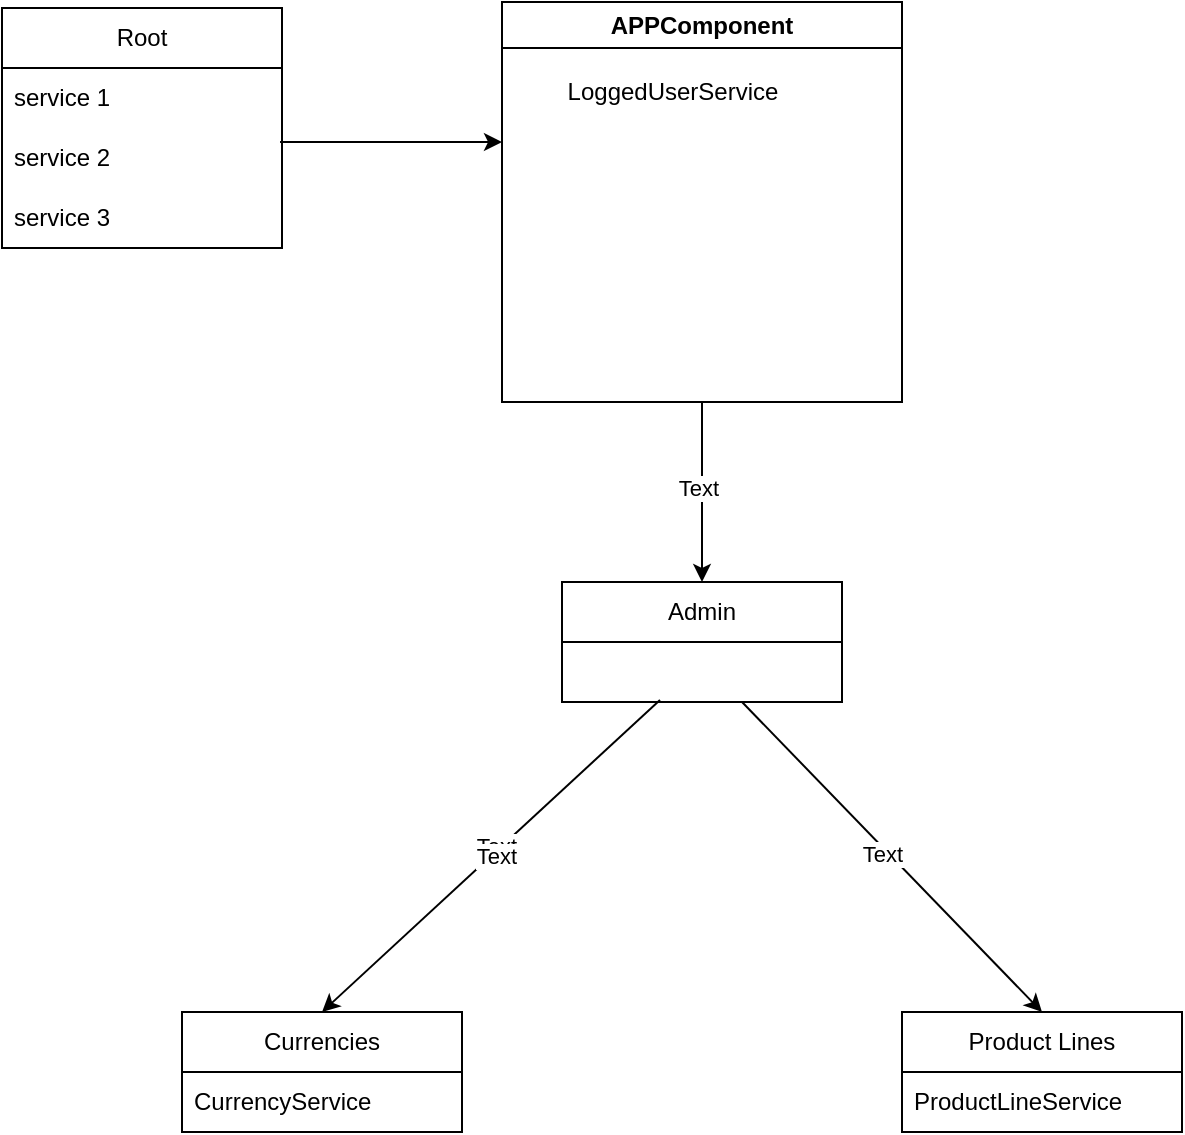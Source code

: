 <mxfile version="24.0.5" type="github">
  <diagram name="Page-1" id="ftleL3E5d8iT9v2814lQ">
    <mxGraphModel dx="1434" dy="746" grid="1" gridSize="10" guides="1" tooltips="1" connect="1" arrows="1" fold="1" page="1" pageScale="1" pageWidth="827" pageHeight="1169" math="0" shadow="0">
      <root>
        <mxCell id="0" />
        <mxCell id="1" parent="0" />
        <mxCell id="A8VF_vR-F4wRZl5MtNpI-2" value="APPComponent" style="swimlane;whiteSpace=wrap;html=1;" parent="1" vertex="1">
          <mxGeometry x="310" y="20" width="200" height="200" as="geometry" />
        </mxCell>
        <mxCell id="jgYdg9mZlZhUqq8kQOLG-2" value="LoggedUserService" style="text;html=1;align=center;verticalAlign=middle;resizable=0;points=[];autosize=1;strokeColor=none;fillColor=none;" vertex="1" parent="A8VF_vR-F4wRZl5MtNpI-2">
          <mxGeometry x="20" y="30" width="130" height="30" as="geometry" />
        </mxCell>
        <mxCell id="A8VF_vR-F4wRZl5MtNpI-3" value="Currencies" style="swimlane;fontStyle=0;childLayout=stackLayout;horizontal=1;startSize=30;horizontalStack=0;resizeParent=1;resizeParentMax=0;resizeLast=0;collapsible=1;marginBottom=0;whiteSpace=wrap;html=1;" parent="1" vertex="1">
          <mxGeometry x="150" y="525" width="140" height="60" as="geometry" />
        </mxCell>
        <mxCell id="A8VF_vR-F4wRZl5MtNpI-4" value="CurrencyService" style="text;strokeColor=none;fillColor=none;align=left;verticalAlign=middle;spacingLeft=4;spacingRight=4;overflow=hidden;points=[[0,0.5],[1,0.5]];portConstraint=eastwest;rotatable=0;whiteSpace=wrap;html=1;" parent="A8VF_vR-F4wRZl5MtNpI-3" vertex="1">
          <mxGeometry y="30" width="140" height="30" as="geometry" />
        </mxCell>
        <mxCell id="A8VF_vR-F4wRZl5MtNpI-7" value="Admin" style="swimlane;fontStyle=0;childLayout=stackLayout;horizontal=1;startSize=30;horizontalStack=0;resizeParent=1;resizeParentMax=0;resizeLast=0;collapsible=1;marginBottom=0;whiteSpace=wrap;html=1;" parent="1" vertex="1">
          <mxGeometry x="340" y="310" width="140" height="60" as="geometry" />
        </mxCell>
        <mxCell id="A8VF_vR-F4wRZl5MtNpI-11" value="Product Lines" style="swimlane;fontStyle=0;childLayout=stackLayout;horizontal=1;startSize=30;horizontalStack=0;resizeParent=1;resizeParentMax=0;resizeLast=0;collapsible=1;marginBottom=0;whiteSpace=wrap;html=1;" parent="1" vertex="1">
          <mxGeometry x="510" y="525" width="140" height="60" as="geometry" />
        </mxCell>
        <mxCell id="A8VF_vR-F4wRZl5MtNpI-12" value="ProductLineService" style="text;strokeColor=none;fillColor=none;align=left;verticalAlign=middle;spacingLeft=4;spacingRight=4;overflow=hidden;points=[[0,0.5],[1,0.5]];portConstraint=eastwest;rotatable=0;whiteSpace=wrap;html=1;" parent="A8VF_vR-F4wRZl5MtNpI-11" vertex="1">
          <mxGeometry y="30" width="140" height="30" as="geometry" />
        </mxCell>
        <mxCell id="A8VF_vR-F4wRZl5MtNpI-16" value="" style="endArrow=classic;html=1;rounded=0;exitX=0.5;exitY=1;exitDx=0;exitDy=0;entryX=0.5;entryY=0;entryDx=0;entryDy=0;" parent="1" source="A8VF_vR-F4wRZl5MtNpI-2" target="A8VF_vR-F4wRZl5MtNpI-7" edge="1">
          <mxGeometry width="50" height="50" relative="1" as="geometry">
            <mxPoint x="390" y="410" as="sourcePoint" />
            <mxPoint x="440" y="360" as="targetPoint" />
          </mxGeometry>
        </mxCell>
        <mxCell id="A8VF_vR-F4wRZl5MtNpI-17" value="Text" style="edgeLabel;html=1;align=center;verticalAlign=middle;resizable=0;points=[];" parent="A8VF_vR-F4wRZl5MtNpI-16" vertex="1" connectable="0">
          <mxGeometry x="-0.044" y="-2" relative="1" as="geometry">
            <mxPoint as="offset" />
          </mxGeometry>
        </mxCell>
        <mxCell id="A8VF_vR-F4wRZl5MtNpI-18" value="" style="endArrow=classic;html=1;rounded=0;exitX=0.35;exitY=0.967;exitDx=0;exitDy=0;entryX=0.5;entryY=0;entryDx=0;entryDy=0;exitPerimeter=0;" parent="1" target="A8VF_vR-F4wRZl5MtNpI-3" edge="1">
          <mxGeometry width="50" height="50" relative="1" as="geometry">
            <mxPoint x="389" y="369.01" as="sourcePoint" />
            <mxPoint x="219.5" y="520" as="targetPoint" />
          </mxGeometry>
        </mxCell>
        <mxCell id="A8VF_vR-F4wRZl5MtNpI-19" value="Text" style="edgeLabel;html=1;align=center;verticalAlign=middle;resizable=0;points=[];" parent="A8VF_vR-F4wRZl5MtNpI-18" vertex="1" connectable="0">
          <mxGeometry x="-0.044" y="-2" relative="1" as="geometry">
            <mxPoint as="offset" />
          </mxGeometry>
        </mxCell>
        <mxCell id="A8VF_vR-F4wRZl5MtNpI-20" value="Text" style="edgeLabel;html=1;align=center;verticalAlign=middle;resizable=0;points=[];" parent="A8VF_vR-F4wRZl5MtNpI-18" vertex="1" connectable="0">
          <mxGeometry x="-0.02" y="2" relative="1" as="geometry">
            <mxPoint x="-1" as="offset" />
          </mxGeometry>
        </mxCell>
        <mxCell id="A8VF_vR-F4wRZl5MtNpI-21" value="" style="endArrow=classic;html=1;rounded=0;entryX=0.5;entryY=0;entryDx=0;entryDy=0;exitX=0.643;exitY=1;exitDx=0;exitDy=0;exitPerimeter=0;" parent="1" target="A8VF_vR-F4wRZl5MtNpI-11" edge="1">
          <mxGeometry width="50" height="50" relative="1" as="geometry">
            <mxPoint x="430.02" y="370" as="sourcePoint" />
            <mxPoint x="230" y="535" as="targetPoint" />
          </mxGeometry>
        </mxCell>
        <mxCell id="A8VF_vR-F4wRZl5MtNpI-22" value="Text" style="edgeLabel;html=1;align=center;verticalAlign=middle;resizable=0;points=[];" parent="A8VF_vR-F4wRZl5MtNpI-21" vertex="1" connectable="0">
          <mxGeometry x="-0.044" y="-2" relative="1" as="geometry">
            <mxPoint as="offset" />
          </mxGeometry>
        </mxCell>
        <mxCell id="jgYdg9mZlZhUqq8kQOLG-5" value="Root" style="swimlane;fontStyle=0;childLayout=stackLayout;horizontal=1;startSize=30;horizontalStack=0;resizeParent=1;resizeParentMax=0;resizeLast=0;collapsible=1;marginBottom=0;whiteSpace=wrap;html=1;" vertex="1" parent="1">
          <mxGeometry x="60" y="23" width="140" height="120" as="geometry" />
        </mxCell>
        <mxCell id="jgYdg9mZlZhUqq8kQOLG-6" value="service 1" style="text;strokeColor=none;fillColor=none;align=left;verticalAlign=middle;spacingLeft=4;spacingRight=4;overflow=hidden;points=[[0,0.5],[1,0.5]];portConstraint=eastwest;rotatable=0;whiteSpace=wrap;html=1;" vertex="1" parent="jgYdg9mZlZhUqq8kQOLG-5">
          <mxGeometry y="30" width="140" height="30" as="geometry" />
        </mxCell>
        <mxCell id="jgYdg9mZlZhUqq8kQOLG-7" value="&lt;div&gt;service 2&lt;/div&gt;" style="text;strokeColor=none;fillColor=none;align=left;verticalAlign=middle;spacingLeft=4;spacingRight=4;overflow=hidden;points=[[0,0.5],[1,0.5]];portConstraint=eastwest;rotatable=0;whiteSpace=wrap;html=1;" vertex="1" parent="jgYdg9mZlZhUqq8kQOLG-5">
          <mxGeometry y="60" width="140" height="30" as="geometry" />
        </mxCell>
        <mxCell id="jgYdg9mZlZhUqq8kQOLG-8" value="service 3" style="text;strokeColor=none;fillColor=none;align=left;verticalAlign=middle;spacingLeft=4;spacingRight=4;overflow=hidden;points=[[0,0.5],[1,0.5]];portConstraint=eastwest;rotatable=0;whiteSpace=wrap;html=1;" vertex="1" parent="jgYdg9mZlZhUqq8kQOLG-5">
          <mxGeometry y="90" width="140" height="30" as="geometry" />
        </mxCell>
        <mxCell id="jgYdg9mZlZhUqq8kQOLG-9" value="" style="endArrow=classic;html=1;rounded=0;exitX=0.993;exitY=0.233;exitDx=0;exitDy=0;exitPerimeter=0;" edge="1" parent="1" source="jgYdg9mZlZhUqq8kQOLG-7">
          <mxGeometry width="50" height="50" relative="1" as="geometry">
            <mxPoint x="170" y="90" as="sourcePoint" />
            <mxPoint x="310" y="90" as="targetPoint" />
          </mxGeometry>
        </mxCell>
      </root>
    </mxGraphModel>
  </diagram>
</mxfile>
